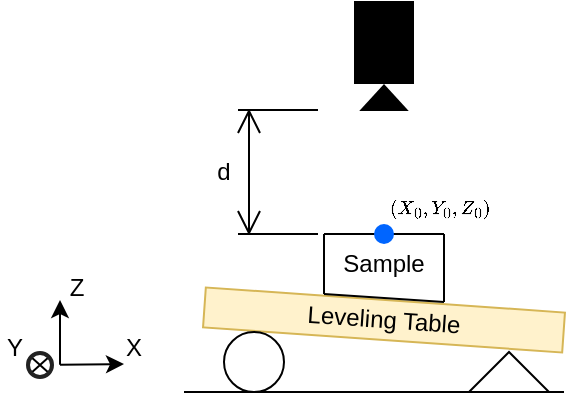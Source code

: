 <mxfile version="24.8.4">
  <diagram name="Page-1" id="Gzcar9ICMFwq3a7K9qGa">
    <mxGraphModel dx="378" dy="196" grid="1" gridSize="10" guides="1" tooltips="1" connect="1" arrows="1" fold="1" page="1" pageScale="1" pageWidth="850" pageHeight="1100" math="1" shadow="0">
      <root>
        <mxCell id="0" />
        <mxCell id="1" parent="0" />
        <mxCell id="ueuT5YKC7Wdmln2GNWFX-12" value="Y" style="text;html=1;align=center;verticalAlign=middle;whiteSpace=wrap;rounded=0;" parent="1" vertex="1">
          <mxGeometry x="118" y="162.5" width="15" height="30" as="geometry" />
        </mxCell>
        <mxCell id="KgR5R17OVCxoudx-IaxD-1" value="Leveling Table" style="rounded=0;whiteSpace=wrap;html=1;fillColor=#fff2cc;strokeColor=#d6b656;rotation=4;" parent="1" vertex="1">
          <mxGeometry x="220" y="154" width="180" height="20" as="geometry" />
        </mxCell>
        <mxCell id="KgR5R17OVCxoudx-IaxD-2" value="" style="ellipse;whiteSpace=wrap;html=1;aspect=fixed;" parent="1" vertex="1">
          <mxGeometry x="230" y="170" width="30" height="30" as="geometry" />
        </mxCell>
        <mxCell id="KgR5R17OVCxoudx-IaxD-3" value="" style="verticalLabelPosition=bottom;verticalAlign=top;html=1;shape=mxgraph.basic.acute_triangle;dx=0.5;" parent="1" vertex="1">
          <mxGeometry x="352.5" y="180" width="40" height="20" as="geometry" />
        </mxCell>
        <mxCell id="KgR5R17OVCxoudx-IaxD-4" value="" style="endArrow=none;html=1;rounded=0;" parent="1" edge="1">
          <mxGeometry width="50" height="50" relative="1" as="geometry">
            <mxPoint x="210" y="200" as="sourcePoint" />
            <mxPoint x="400" y="200" as="targetPoint" />
          </mxGeometry>
        </mxCell>
        <mxCell id="KgR5R17OVCxoudx-IaxD-5" value="" style="shape=mxgraph.signs.tech.video_camera;html=1;pointerEvents=1;fillColor=#000000;strokeColor=none;verticalLabelPosition=bottom;verticalAlign=top;align=center;rotation=90;" parent="1" vertex="1">
          <mxGeometry x="282.5" y="17" width="55" height="30" as="geometry" />
        </mxCell>
        <mxCell id="KgR5R17OVCxoudx-IaxD-6" value="" style="shape=dimension;direction=west;whiteSpace=wrap;html=1;align=center;points=[];verticalAlign=top;spacingTop=-15;labelBackgroundColor=none;rotation=-90;" parent="1" vertex="1">
          <mxGeometry x="226" y="70" width="62" height="40" as="geometry" />
        </mxCell>
        <mxCell id="KgR5R17OVCxoudx-IaxD-7" value="" style="endArrow=none;html=1;rounded=0;" parent="1" edge="1">
          <mxGeometry width="50" height="50" relative="1" as="geometry">
            <mxPoint x="280" y="121" as="sourcePoint" />
            <mxPoint x="340" y="121" as="targetPoint" />
          </mxGeometry>
        </mxCell>
        <mxCell id="KgR5R17OVCxoudx-IaxD-8" value="" style="endArrow=none;html=1;rounded=0;" parent="1" edge="1">
          <mxGeometry width="50" height="50" relative="1" as="geometry">
            <mxPoint x="280" y="151" as="sourcePoint" />
            <mxPoint x="280" y="121" as="targetPoint" />
          </mxGeometry>
        </mxCell>
        <mxCell id="KgR5R17OVCxoudx-IaxD-9" value="" style="endArrow=none;html=1;rounded=0;" parent="1" edge="1">
          <mxGeometry width="50" height="50" relative="1" as="geometry">
            <mxPoint x="280" y="151" as="sourcePoint" />
            <mxPoint x="340" y="155" as="targetPoint" />
          </mxGeometry>
        </mxCell>
        <mxCell id="KgR5R17OVCxoudx-IaxD-10" value="" style="endArrow=none;html=1;rounded=0;" parent="1" edge="1">
          <mxGeometry width="50" height="50" relative="1" as="geometry">
            <mxPoint x="340" y="155" as="sourcePoint" />
            <mxPoint x="340" y="121" as="targetPoint" />
          </mxGeometry>
        </mxCell>
        <mxCell id="KgR5R17OVCxoudx-IaxD-11" value="Sample" style="text;html=1;align=center;verticalAlign=middle;whiteSpace=wrap;rounded=0;" parent="1" vertex="1">
          <mxGeometry x="280" y="121" width="60" height="30" as="geometry" />
        </mxCell>
        <mxCell id="ueuT5YKC7Wdmln2GNWFX-3" value="d" style="text;html=1;align=center;verticalAlign=middle;whiteSpace=wrap;rounded=0;" parent="1" vertex="1">
          <mxGeometry x="200" y="75" width="60" height="30" as="geometry" />
        </mxCell>
        <mxCell id="ueuT5YKC7Wdmln2GNWFX-5" value="" style="endArrow=classic;html=1;rounded=0;" parent="1" edge="1">
          <mxGeometry width="50" height="50" relative="1" as="geometry">
            <mxPoint x="148" y="186.43" as="sourcePoint" />
            <mxPoint x="148" y="154" as="targetPoint" />
          </mxGeometry>
        </mxCell>
        <mxCell id="ueuT5YKC7Wdmln2GNWFX-6" value="" style="endArrow=classic;html=1;rounded=0;" parent="1" edge="1">
          <mxGeometry width="50" height="50" relative="1" as="geometry">
            <mxPoint x="148" y="186.43" as="sourcePoint" />
            <mxPoint x="180" y="186" as="targetPoint" />
          </mxGeometry>
        </mxCell>
        <mxCell id="ueuT5YKC7Wdmln2GNWFX-9" value="Z" style="text;html=1;align=center;verticalAlign=middle;whiteSpace=wrap;rounded=0;" parent="1" vertex="1">
          <mxGeometry x="143" y="132.5" width="27" height="30" as="geometry" />
        </mxCell>
        <mxCell id="ueuT5YKC7Wdmln2GNWFX-10" value="X" style="text;html=1;align=center;verticalAlign=middle;whiteSpace=wrap;rounded=0;" parent="1" vertex="1">
          <mxGeometry x="180" y="162.5" width="10" height="30" as="geometry" />
        </mxCell>
        <mxCell id="ueuT5YKC7Wdmln2GNWFX-11" value="" style="shape=mxgraph.sysml.x;" parent="1" vertex="1">
          <mxGeometry x="133" y="182" width="10" height="9" as="geometry" />
        </mxCell>
        <mxCell id="ueuT5YKC7Wdmln2GNWFX-14" value="" style="html=1;verticalLabelPosition=bottom;labelBackgroundColor=#ffffff;verticalAlign=top;shadow=0;dashed=0;strokeWidth=2;shape=mxgraph.ios7.misc.circle;strokeColor=#222222;fillColor=none;" parent="1" vertex="1">
          <mxGeometry x="132" y="180.5" width="12" height="12" as="geometry" />
        </mxCell>
        <mxCell id="sV86rb77n-vsC5QNydZx-2" value="$$(X_0, Y_0, Z_0)&#xa;$$" style="text;align=center;verticalAlign=middle;whiteSpace=wrap;rounded=0;fontSize=8;" parent="1" vertex="1">
          <mxGeometry x="315" y="100" width="46" height="16" as="geometry" />
        </mxCell>
        <mxCell id="sV86rb77n-vsC5QNydZx-5" value="" style="shape=ellipse;fillColor=#0065FF;strokeColor=none;html=1;sketch=0;" parent="1" vertex="1">
          <mxGeometry x="305" y="116" width="10" height="10" as="geometry" />
        </mxCell>
      </root>
    </mxGraphModel>
  </diagram>
</mxfile>
